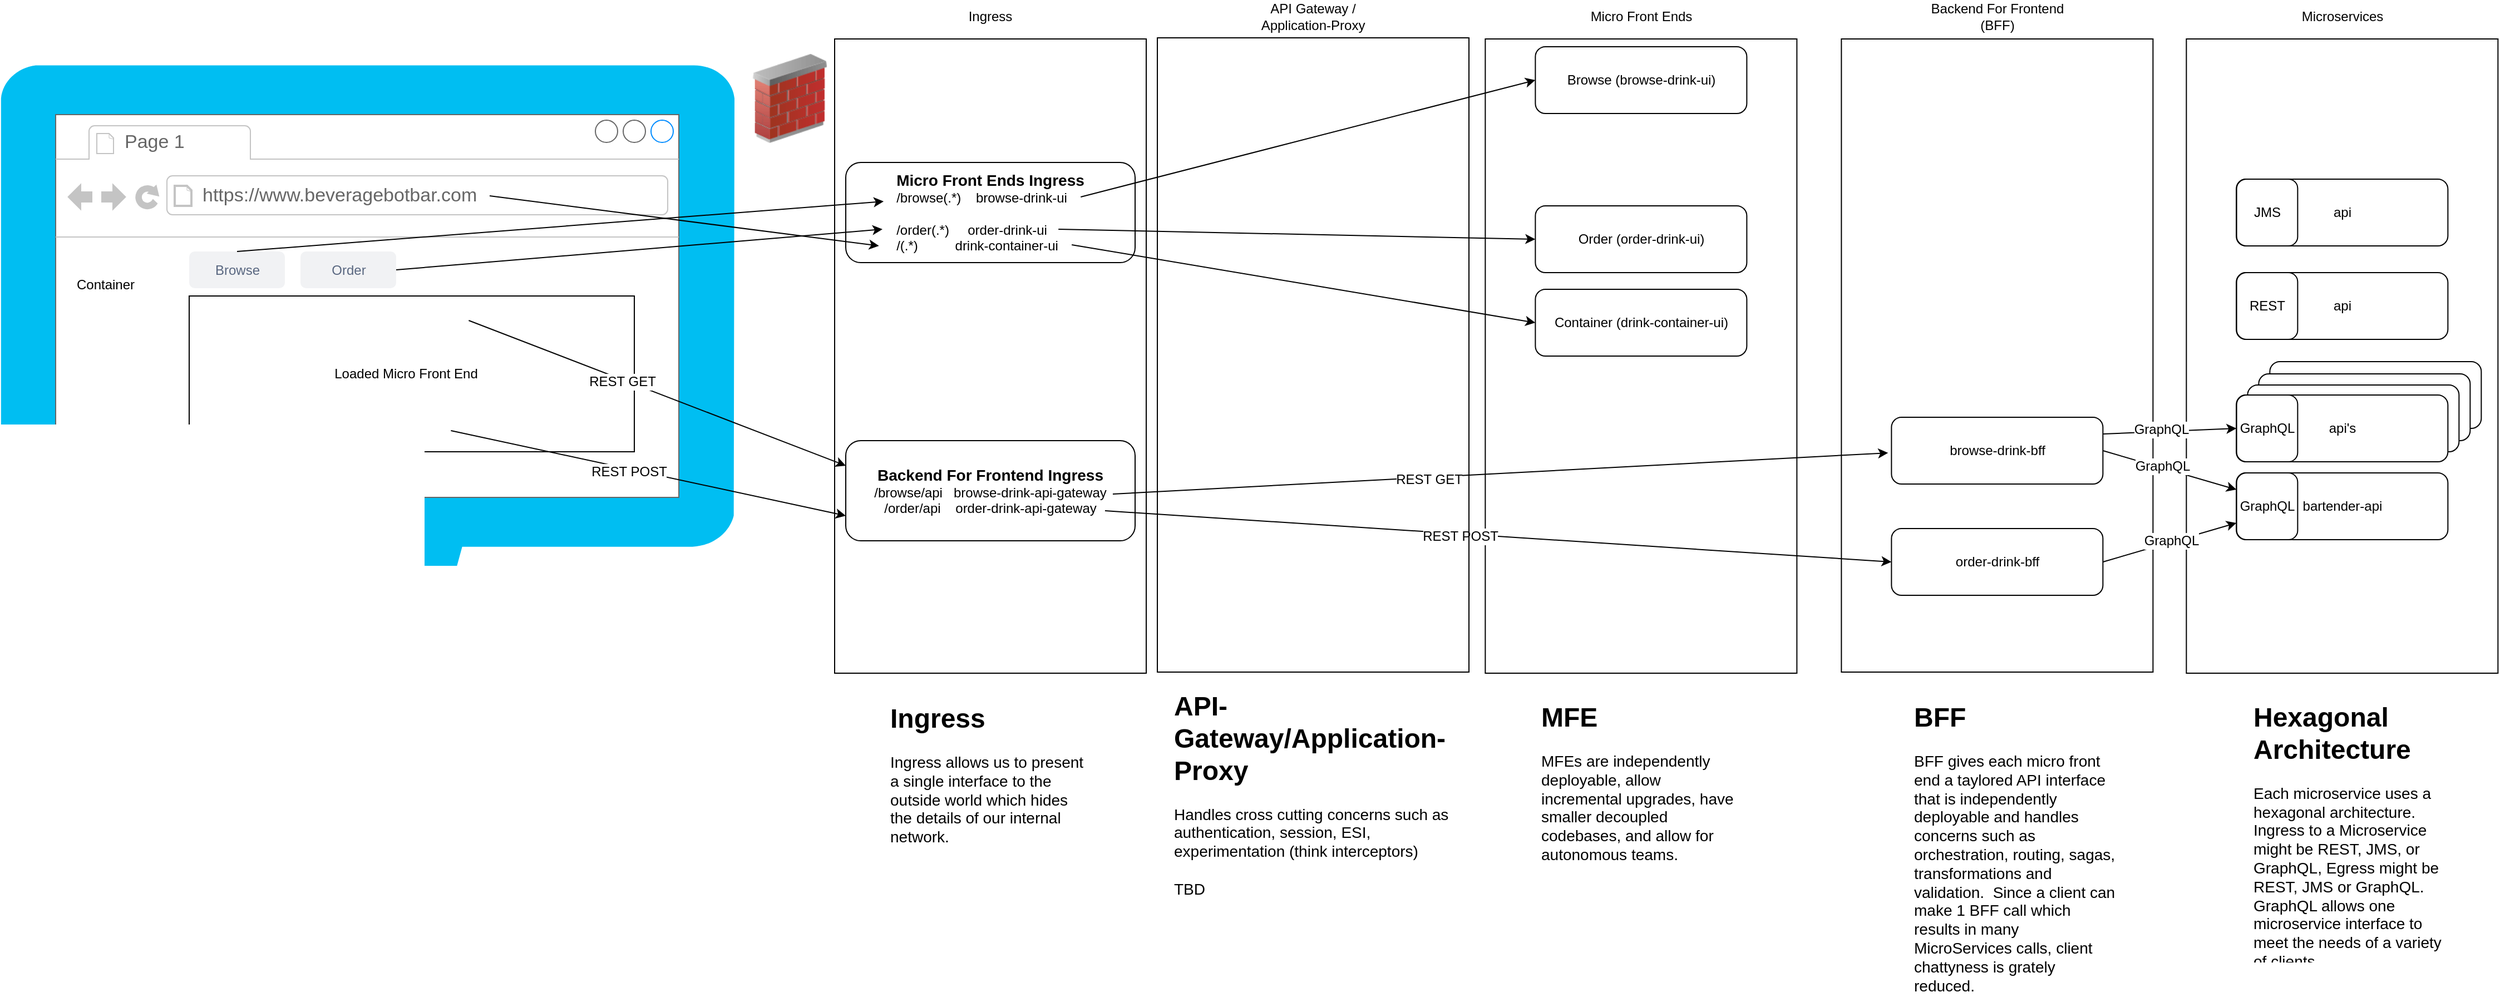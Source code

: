 <mxfile version="12.4.2" type="device" pages="1"><diagram id="H1EaQ-ePE6P2r9GaBpLr" name="Page-1"><mxGraphModel dx="4677" dy="1282" grid="1" gridSize="10" guides="1" tooltips="1" connect="1" arrows="1" fold="1" page="1" pageScale="1" pageWidth="850" pageHeight="1100" math="0" shadow="0"><root><mxCell id="0"/><mxCell id="1" parent="0"/><mxCell id="DGb2_udhmDX_GA_TcVbB-11" value="" style="rounded=1;whiteSpace=wrap;html=1;shadow=0;fillColor=#FFFFFF;" vertex="1" parent="1"><mxGeometry x="1169.68" y="340" width="190" height="60" as="geometry"/></mxCell><mxCell id="DGb2_udhmDX_GA_TcVbB-10" value="" style="rounded=1;whiteSpace=wrap;html=1;shadow=0;fillColor=#FFFFFF;" vertex="1" parent="1"><mxGeometry x="1159.68" y="351" width="190" height="60" as="geometry"/></mxCell><mxCell id="DGb2_udhmDX_GA_TcVbB-9" value="" style="rounded=1;whiteSpace=wrap;html=1;shadow=0;fillColor=#FFFFFF;" vertex="1" parent="1"><mxGeometry x="1149.68" y="361" width="190" height="60" as="geometry"/></mxCell><mxCell id="LHIeGZGg_YHj29VP-wb3-13" value="" style="verticalLabelPosition=bottom;html=1;verticalAlign=top;align=center;strokeColor=none;fillColor=#00BEF2;shape=mxgraph.azure.computer;pointerEvents=1;shadow=0;" parent="1" vertex="1"><mxGeometry x="-870" y="73" width="660" height="547" as="geometry"/></mxCell><mxCell id="LHIeGZGg_YHj29VP-wb3-23" value="" style="strokeWidth=1;shadow=0;dashed=0;align=center;html=1;shape=mxgraph.mockup.containers.browserWindow;rSize=0;fillColor=#ffffff;strokeColor=#666666;strokeColor2=#008cff;strokeColor3=#c4c4c4;mainText=,;recursiveResize=0;" parent="1" vertex="1"><mxGeometry x="-820" y="118" width="560" height="344" as="geometry"/></mxCell><mxCell id="LHIeGZGg_YHj29VP-wb3-24" value="Page 1" style="strokeWidth=1;shadow=0;dashed=0;align=center;html=1;shape=mxgraph.mockup.containers.anchor;fontSize=17;fontColor=#666666;align=left;" parent="LHIeGZGg_YHj29VP-wb3-23" vertex="1"><mxGeometry x="60" y="12" width="110" height="26" as="geometry"/></mxCell><mxCell id="LHIeGZGg_YHj29VP-wb3-25" value="https://www.beveragebotbar.com" style="strokeWidth=1;shadow=0;dashed=0;align=center;html=1;shape=mxgraph.mockup.containers.anchor;rSize=0;fontSize=17;fontColor=#666666;align=left;" parent="LHIeGZGg_YHj29VP-wb3-23" vertex="1"><mxGeometry x="130" y="60" width="250" height="26" as="geometry"/></mxCell><mxCell id="LHIeGZGg_YHj29VP-wb3-27" value="Browse" style="rounded=1;fillColor=#F1F2F4;strokeColor=none;html=1;fontColor=#596780;align=center;verticalAlign=middle;fontStyle=0;fontSize=12;shadow=0;" parent="LHIeGZGg_YHj29VP-wb3-23" vertex="1"><mxGeometry x="120" y="123" width="86" height="33" as="geometry"/></mxCell><mxCell id="LHIeGZGg_YHj29VP-wb3-32" value="Order" style="rounded=1;fillColor=#F1F2F4;strokeColor=none;html=1;fontColor=#596780;align=center;verticalAlign=middle;fontStyle=0;fontSize=12;shadow=0;" parent="LHIeGZGg_YHj29VP-wb3-23" vertex="1"><mxGeometry x="220" y="123" width="86" height="33" as="geometry"/></mxCell><mxCell id="H4Pc3spy8TgM7e2g0PSk-17" value="" style="endArrow=classic;html=1;entryX=0.115;entryY=0.833;entryDx=0;entryDy=0;entryPerimeter=0;" parent="LHIeGZGg_YHj29VP-wb3-23" target="H4Pc3spy8TgM7e2g0PSk-12" edge="1"><mxGeometry width="50" height="50" relative="1" as="geometry"><mxPoint x="390" y="73" as="sourcePoint"/><mxPoint x="440" y="23" as="targetPoint"/></mxGeometry></mxCell><mxCell id="H4Pc3spy8TgM7e2g0PSk-22" value="Container" style="text;html=1;strokeColor=none;fillColor=none;align=center;verticalAlign=middle;whiteSpace=wrap;rounded=0;" parent="LHIeGZGg_YHj29VP-wb3-23" vertex="1"><mxGeometry x="10" y="143" width="70" height="20" as="geometry"/></mxCell><mxCell id="LHIeGZGg_YHj29VP-wb3-1" value="" style="rounded=0;whiteSpace=wrap;html=1;shadow=0;fillColor=none;" parent="1" vertex="1"><mxGeometry x="464.68" y="50" width="280" height="570" as="geometry"/></mxCell><mxCell id="LHIeGZGg_YHj29VP-wb3-2" value="Micro Front Ends" style="text;html=1;strokeColor=none;fillColor=none;align=center;verticalAlign=middle;whiteSpace=wrap;rounded=0;shadow=0;" parent="1" vertex="1"><mxGeometry x="534.68" y="20" width="140" height="20" as="geometry"/></mxCell><mxCell id="LHIeGZGg_YHj29VP-wb3-3" value="Container (drink-container-ui)" style="rounded=1;whiteSpace=wrap;html=1;shadow=0;fillColor=none;" parent="1" vertex="1"><mxGeometry x="509.68" y="275" width="190" height="60" as="geometry"/></mxCell><mxCell id="LHIeGZGg_YHj29VP-wb3-4" value="Browse (browse-drink-ui)" style="rounded=1;whiteSpace=wrap;html=1;shadow=0;fillColor=none;" parent="1" vertex="1"><mxGeometry x="509.68" y="57" width="190" height="60" as="geometry"/></mxCell><mxCell id="LHIeGZGg_YHj29VP-wb3-5" value="Order (order-drink-ui)" style="rounded=1;whiteSpace=wrap;html=1;shadow=0;fillColor=none;" parent="1" vertex="1"><mxGeometry x="509.68" y="200" width="190" height="60" as="geometry"/></mxCell><mxCell id="LHIeGZGg_YHj29VP-wb3-6" value="" style="rounded=0;whiteSpace=wrap;html=1;shadow=0;fillColor=none;" parent="1" vertex="1"><mxGeometry x="784.68" y="50" width="280" height="569" as="geometry"/></mxCell><mxCell id="LHIeGZGg_YHj29VP-wb3-7" value="Backend For Frontend (BFF)" style="text;html=1;strokeColor=none;fillColor=none;align=center;verticalAlign=middle;whiteSpace=wrap;rounded=0;shadow=0;" parent="1" vertex="1"><mxGeometry x="854.68" y="20" width="140" height="20" as="geometry"/></mxCell><mxCell id="LHIeGZGg_YHj29VP-wb3-8" value="" style="rounded=0;whiteSpace=wrap;html=1;shadow=0;fillColor=none;" parent="1" vertex="1"><mxGeometry x="1094.68" y="50" width="280" height="570" as="geometry"/></mxCell><mxCell id="LHIeGZGg_YHj29VP-wb3-9" value="Microservices" style="text;html=1;strokeColor=none;fillColor=none;align=center;verticalAlign=middle;whiteSpace=wrap;rounded=0;shadow=0;" parent="1" vertex="1"><mxGeometry x="1164.68" y="20" width="140" height="20" as="geometry"/></mxCell><mxCell id="LHIeGZGg_YHj29VP-wb3-10" value="bartender-api" style="rounded=1;whiteSpace=wrap;html=1;shadow=0;fillColor=none;" parent="1" vertex="1"><mxGeometry x="1139.68" y="440" width="190" height="60" as="geometry"/></mxCell><mxCell id="LHIeGZGg_YHj29VP-wb3-11" value="browse-drink-bff" style="rounded=1;whiteSpace=wrap;html=1;shadow=0;fillColor=none;" parent="1" vertex="1"><mxGeometry x="829.68" y="390" width="190" height="60" as="geometry"/></mxCell><mxCell id="LHIeGZGg_YHj29VP-wb3-12" value="order-drink-bff" style="rounded=1;whiteSpace=wrap;html=1;shadow=0;fillColor=none;" parent="1" vertex="1"><mxGeometry x="829.68" y="490" width="190" height="60" as="geometry"/></mxCell><mxCell id="LHIeGZGg_YHj29VP-wb3-17" value="" style="rounded=0;whiteSpace=wrap;html=1;shadow=0;fillColor=none;" parent="1" vertex="1"><mxGeometry x="-700" y="281" width="400" height="140" as="geometry"/></mxCell><mxCell id="LHIeGZGg_YHj29VP-wb3-43" value="" style="image;html=1;labelBackgroundColor=#ffffff;image=img/lib/clip_art/networking/Firewall_02_128x128.png;shadow=0;fillColor=none;" parent="1" vertex="1"><mxGeometry x="-200" y="63.5" width="80" height="80" as="geometry"/></mxCell><mxCell id="H4Pc3spy8TgM7e2g0PSk-1" value="" style="rounded=0;whiteSpace=wrap;html=1;shadow=0;fillColor=none;" parent="1" vertex="1"><mxGeometry x="-120" y="50" width="280" height="570" as="geometry"/></mxCell><mxCell id="H4Pc3spy8TgM7e2g0PSk-2" value="Ingress" style="text;html=1;strokeColor=none;fillColor=none;align=center;verticalAlign=middle;whiteSpace=wrap;rounded=0;shadow=0;" parent="1" vertex="1"><mxGeometry x="-50" y="20" width="140" height="20" as="geometry"/></mxCell><mxCell id="H4Pc3spy8TgM7e2g0PSk-12" value="&lt;font style=&quot;font-size: 14px&quot;&gt;&lt;b&gt;Micro Front Ends Ingress&lt;br&gt;&lt;/b&gt;&lt;/font&gt;&lt;div style=&quot;text-align: left&quot;&gt;/browse(.*)&amp;nbsp; &amp;nbsp; browse-drink-ui&lt;/div&gt;&lt;div style=&quot;text-align: left&quot;&gt;&lt;br&gt;&lt;/div&gt;&lt;div style=&quot;text-align: left&quot;&gt;/order(.*)&amp;nbsp; &amp;nbsp; &amp;nbsp;order-drink-ui&lt;/div&gt;&lt;div style=&quot;text-align: left&quot;&gt;/(.*)&amp;nbsp; &amp;nbsp; &amp;nbsp; &amp;nbsp; &amp;nbsp; drink-container-ui&lt;/div&gt;" style="rounded=1;whiteSpace=wrap;html=1;shadow=0;fillColor=none;" parent="1" vertex="1"><mxGeometry x="-110" y="161" width="260" height="90" as="geometry"/></mxCell><mxCell id="H4Pc3spy8TgM7e2g0PSk-15" value="&lt;font style=&quot;font-size: 14px&quot;&gt;&lt;b&gt;Backend For Frontend Ingress&lt;/b&gt;&lt;/font&gt;&lt;br&gt;&lt;div style=&quot;text-align: left&quot;&gt;&lt;div style=&quot;text-align: center&quot;&gt;/browse/api&amp;nbsp; &amp;nbsp;browse-drink-api-gateway&lt;/div&gt;&lt;div style=&quot;text-align: center&quot;&gt;/order/api&amp;nbsp; &amp;nbsp; order-drink-api-gateway&lt;/div&gt;&lt;/div&gt;" style="rounded=1;whiteSpace=wrap;html=1;shadow=0;fillColor=none;" parent="1" vertex="1"><mxGeometry x="-110" y="411" width="260" height="90" as="geometry"/></mxCell><mxCell id="H4Pc3spy8TgM7e2g0PSk-18" value="" style="endArrow=classic;html=1;entryX=0.131;entryY=0.389;entryDx=0;entryDy=0;entryPerimeter=0;exitX=0.5;exitY=0;exitDx=0;exitDy=0;" parent="1" source="LHIeGZGg_YHj29VP-wb3-27" target="H4Pc3spy8TgM7e2g0PSk-12" edge="1"><mxGeometry width="50" height="50" relative="1" as="geometry"><mxPoint x="-420" y="201" as="sourcePoint"/><mxPoint x="-70.1" y="245.97" as="targetPoint"/></mxGeometry></mxCell><mxCell id="H4Pc3spy8TgM7e2g0PSk-19" value="" style="endArrow=classic;html=1;entryX=0.127;entryY=0.667;entryDx=0;entryDy=0;entryPerimeter=0;exitX=1;exitY=0.5;exitDx=0;exitDy=0;" parent="1" source="LHIeGZGg_YHj29VP-wb3-32" target="H4Pc3spy8TgM7e2g0PSk-12" edge="1"><mxGeometry width="50" height="50" relative="1" as="geometry"><mxPoint x="-647" y="251" as="sourcePoint"/><mxPoint x="-65.94" y="206.01" as="targetPoint"/></mxGeometry></mxCell><mxCell id="H4Pc3spy8TgM7e2g0PSk-23" value="Loaded Micro Front End" style="text;html=1;strokeColor=none;fillColor=none;align=center;verticalAlign=middle;whiteSpace=wrap;rounded=0;" parent="1" vertex="1"><mxGeometry x="-580" y="336" width="150" height="30" as="geometry"/></mxCell><mxCell id="H4Pc3spy8TgM7e2g0PSk-25" value="GraphQL" style="rounded=1;whiteSpace=wrap;html=1;shadow=0;fillColor=none;" parent="1" vertex="1"><mxGeometry x="1139.68" y="440" width="55" height="60" as="geometry"/></mxCell><mxCell id="H4Pc3spy8TgM7e2g0PSk-26" value="" style="endArrow=classic;html=1;exitX=0.923;exitY=0.533;exitDx=0;exitDy=0;exitPerimeter=0;entryX=-0.016;entryY=0.533;entryDx=0;entryDy=0;entryPerimeter=0;" parent="1" source="H4Pc3spy8TgM7e2g0PSk-15" target="LHIeGZGg_YHj29VP-wb3-11" edge="1"><mxGeometry width="50" height="50" relative="1" as="geometry"><mxPoint x="520" y="800" as="sourcePoint"/><mxPoint x="570" y="750" as="targetPoint"/></mxGeometry></mxCell><mxCell id="H4Pc3spy8TgM7e2g0PSk-28" value="REST GET" style="text;html=1;align=center;verticalAlign=middle;resizable=0;points=[];;labelBackgroundColor=#ffffff;" parent="H4Pc3spy8TgM7e2g0PSk-26" vertex="1" connectable="0"><mxGeometry x="-0.186" y="-2" relative="1" as="geometry"><mxPoint as="offset"/></mxGeometry></mxCell><mxCell id="H4Pc3spy8TgM7e2g0PSk-27" value="" style="endArrow=classic;html=1;exitX=0.896;exitY=0.7;exitDx=0;exitDy=0;exitPerimeter=0;entryX=0;entryY=0.5;entryDx=0;entryDy=0;" parent="1" source="H4Pc3spy8TgM7e2g0PSk-15" target="LHIeGZGg_YHj29VP-wb3-12" edge="1"><mxGeometry width="50" height="50" relative="1" as="geometry"><mxPoint x="319.98" y="467.97" as="sourcePoint"/><mxPoint x="761.96" y="431.98" as="targetPoint"/></mxGeometry></mxCell><mxCell id="H4Pc3spy8TgM7e2g0PSk-29" value="REST POST" style="text;html=1;align=center;verticalAlign=middle;resizable=0;points=[];;labelBackgroundColor=#ffffff;" parent="H4Pc3spy8TgM7e2g0PSk-27" vertex="1" connectable="0"><mxGeometry x="-0.096" y="-2" relative="1" as="geometry"><mxPoint as="offset"/></mxGeometry></mxCell><mxCell id="H4Pc3spy8TgM7e2g0PSk-31" value="" style="endArrow=classic;html=1;entryX=0;entryY=0.25;entryDx=0;entryDy=0;exitX=1;exitY=0.5;exitDx=0;exitDy=0;" parent="1" source="LHIeGZGg_YHj29VP-wb3-11" target="H4Pc3spy8TgM7e2g0PSk-25" edge="1"><mxGeometry width="50" height="50" relative="1" as="geometry"><mxPoint x="937.66" y="726.47" as="sourcePoint"/><mxPoint x="1374.68" y="690" as="targetPoint"/></mxGeometry></mxCell><mxCell id="H4Pc3spy8TgM7e2g0PSk-33" value="GraphQL" style="text;html=1;align=center;verticalAlign=middle;resizable=0;points=[];;labelBackgroundColor=#ffffff;" parent="H4Pc3spy8TgM7e2g0PSk-31" vertex="1" connectable="0"><mxGeometry x="-0.128" y="2" relative="1" as="geometry"><mxPoint as="offset"/></mxGeometry></mxCell><mxCell id="H4Pc3spy8TgM7e2g0PSk-32" value="" style="endArrow=classic;html=1;entryX=0;entryY=0.75;entryDx=0;entryDy=0;exitX=1;exitY=0.5;exitDx=0;exitDy=0;" parent="1" source="LHIeGZGg_YHj29VP-wb3-12" target="H4Pc3spy8TgM7e2g0PSk-25" edge="1"><mxGeometry width="50" height="50" relative="1" as="geometry"><mxPoint x="1029.68" y="430" as="sourcePoint"/><mxPoint x="1149.68" y="465" as="targetPoint"/></mxGeometry></mxCell><mxCell id="H4Pc3spy8TgM7e2g0PSk-34" value="GraphQL" style="text;html=1;align=center;verticalAlign=middle;resizable=0;points=[];;labelBackgroundColor=#ffffff;" parent="H4Pc3spy8TgM7e2g0PSk-32" vertex="1" connectable="0"><mxGeometry x="0.022" y="1" relative="1" as="geometry"><mxPoint as="offset"/></mxGeometry></mxCell><mxCell id="H4Pc3spy8TgM7e2g0PSk-35" value="" style="endArrow=classic;html=1;exitX=0.628;exitY=0.157;exitDx=0;exitDy=0;exitPerimeter=0;entryX=0;entryY=0.25;entryDx=0;entryDy=0;" parent="1" source="LHIeGZGg_YHj29VP-wb3-17" target="H4Pc3spy8TgM7e2g0PSk-15" edge="1"><mxGeometry width="50" height="50" relative="1" as="geometry"><mxPoint x="-400" y="346.99" as="sourcePoint"/><mxPoint x="41.98" y="311" as="targetPoint"/></mxGeometry></mxCell><mxCell id="H4Pc3spy8TgM7e2g0PSk-36" value="REST GET" style="text;html=1;align=center;verticalAlign=middle;resizable=0;points=[];;labelBackgroundColor=#ffffff;" parent="H4Pc3spy8TgM7e2g0PSk-35" vertex="1" connectable="0"><mxGeometry x="-0.186" y="-2" relative="1" as="geometry"><mxPoint as="offset"/></mxGeometry></mxCell><mxCell id="H4Pc3spy8TgM7e2g0PSk-37" value="" style="endArrow=classic;html=1;exitX=0.588;exitY=0.864;exitDx=0;exitDy=0;exitPerimeter=0;entryX=0;entryY=0.75;entryDx=0;entryDy=0;" parent="1" source="LHIeGZGg_YHj29VP-wb3-17" target="H4Pc3spy8TgM7e2g0PSk-15" edge="1"><mxGeometry width="50" height="50" relative="1" as="geometry"><mxPoint x="-440" y="391" as="sourcePoint"/><mxPoint x="12.04" y="438" as="targetPoint"/></mxGeometry></mxCell><mxCell id="H4Pc3spy8TgM7e2g0PSk-38" value="REST POST" style="text;html=1;align=center;verticalAlign=middle;resizable=0;points=[];;labelBackgroundColor=#ffffff;" parent="H4Pc3spy8TgM7e2g0PSk-37" vertex="1" connectable="0"><mxGeometry x="-0.096" y="-2" relative="1" as="geometry"><mxPoint as="offset"/></mxGeometry></mxCell><mxCell id="H4Pc3spy8TgM7e2g0PSk-40" value="&lt;h1&gt;Hexagonal Architecture&lt;/h1&gt;&lt;p&gt;&lt;font style=&quot;font-size: 14px&quot;&gt;Each microservice uses a hexagonal architecture.&amp;nbsp; Ingress to a Microservice might be REST, JMS, or GraphQL, Egress might be REST, JMS or GraphQL.&amp;nbsp; GraphQL allows one microservice interface to meet the needs of a variety of clients.&lt;/font&gt;&lt;/p&gt;" style="text;html=1;strokeColor=none;fillColor=none;spacing=5;spacingTop=-20;whiteSpace=wrap;overflow=hidden;rounded=0;" parent="1" vertex="1"><mxGeometry x="1149.68" y="640" width="190" height="240" as="geometry"/></mxCell><mxCell id="H4Pc3spy8TgM7e2g0PSk-41" value="&lt;h1&gt;BFF&lt;/h1&gt;&lt;p&gt;&lt;font style=&quot;font-size: 14px&quot;&gt;BFF gives each micro front end a taylored API interface that is independently deployable and handles concerns such as orchestration, routing, sagas, transformations and validation.&amp;nbsp; Since a client can make 1 BFF call which results in many MicroServices calls, client chattyness is grately reduced.&lt;/font&gt;&lt;/p&gt;" style="text;html=1;strokeColor=none;fillColor=none;spacing=5;spacingTop=-20;whiteSpace=wrap;overflow=hidden;rounded=0;" parent="1" vertex="1"><mxGeometry x="844.68" y="640" width="190" height="270" as="geometry"/></mxCell><mxCell id="H4Pc3spy8TgM7e2g0PSk-47" value="&lt;h1&gt;MFE&lt;/h1&gt;&lt;p&gt;&lt;font style=&quot;font-size: 14px&quot;&gt;MFEs are independently deployable, allow incremental upgrades, have smaller decoupled codebases, and allow for autonomous teams.&lt;/font&gt;&lt;/p&gt;" style="text;html=1;strokeColor=none;fillColor=none;spacing=5;spacingTop=-20;whiteSpace=wrap;overflow=hidden;rounded=0;" parent="1" vertex="1"><mxGeometry x="509.68" y="640" width="190" height="160" as="geometry"/></mxCell><mxCell id="H4Pc3spy8TgM7e2g0PSk-48" value="&lt;h1&gt;Ingress&lt;/h1&gt;&lt;p&gt;&lt;/p&gt;&lt;font style=&quot;font-size: 14px&quot;&gt;Ingress allows us to present a single interface to the outside world which hides the details of our internal network.&lt;/font&gt;" style="text;html=1;strokeColor=none;fillColor=none;spacing=5;spacingTop=-20;whiteSpace=wrap;overflow=hidden;rounded=0;" parent="1" vertex="1"><mxGeometry x="-75" y="641" width="190" height="140" as="geometry"/></mxCell><mxCell id="H4Pc3spy8TgM7e2g0PSk-49" value="" style="endArrow=classic;html=1;entryX=0;entryY=0.5;entryDx=0;entryDy=0;exitX=0.781;exitY=0.822;exitDx=0;exitDy=0;exitPerimeter=0;" parent="1" source="H4Pc3spy8TgM7e2g0PSk-12" target="LHIeGZGg_YHj29VP-wb3-3" edge="1"><mxGeometry width="50" height="50" relative="1" as="geometry"><mxPoint x="280" y="190" as="sourcePoint"/><mxPoint x="861.06" y="145.01" as="targetPoint"/></mxGeometry></mxCell><mxCell id="H4Pc3spy8TgM7e2g0PSk-51" value="" style="endArrow=classic;html=1;entryX=0;entryY=0.5;entryDx=0;entryDy=0;exitX=0.812;exitY=0.344;exitDx=0;exitDy=0;exitPerimeter=0;" parent="1" source="H4Pc3spy8TgM7e2g0PSk-12" target="LHIeGZGg_YHj29VP-wb3-4" edge="1"><mxGeometry width="50" height="50" relative="1" as="geometry"><mxPoint x="290" y="200" as="sourcePoint"/><mxPoint x="445" y="97" as="targetPoint"/></mxGeometry></mxCell><mxCell id="H4Pc3spy8TgM7e2g0PSk-52" value="" style="endArrow=classic;html=1;entryX=0;entryY=0.5;entryDx=0;entryDy=0;exitX=0.735;exitY=0.667;exitDx=0;exitDy=0;exitPerimeter=0;" parent="1" source="H4Pc3spy8TgM7e2g0PSk-12" target="LHIeGZGg_YHj29VP-wb3-5" edge="1"><mxGeometry width="50" height="50" relative="1" as="geometry"><mxPoint x="283.06" y="243.98" as="sourcePoint"/><mxPoint x="445" y="315" as="targetPoint"/></mxGeometry></mxCell><mxCell id="DGb2_udhmDX_GA_TcVbB-1" value="&lt;h1&gt;API-Gateway/Application-Proxy&lt;/h1&gt;&lt;p&gt;&lt;/p&gt;&lt;span style=&quot;font-size: 14px&quot;&gt;Handles cross cutting concerns such as authentication, session, ESI, experimentation (think interceptors)&lt;br&gt;&lt;br&gt;TBD&lt;br&gt;&lt;/span&gt;" style="text;html=1;strokeColor=none;fillColor=none;spacing=5;spacingTop=-20;whiteSpace=wrap;overflow=hidden;rounded=0;" vertex="1" parent="1"><mxGeometry x="180" y="630" width="260" height="210" as="geometry"/></mxCell><mxCell id="DGb2_udhmDX_GA_TcVbB-4" value="" style="rounded=0;whiteSpace=wrap;html=1;shadow=0;fillColor=none;" vertex="1" parent="1"><mxGeometry x="170.0" y="49" width="280" height="570" as="geometry"/></mxCell><mxCell id="DGb2_udhmDX_GA_TcVbB-5" value="API Gateway / Application-Proxy" style="text;html=1;strokeColor=none;fillColor=none;align=center;verticalAlign=middle;whiteSpace=wrap;rounded=0;shadow=0;" vertex="1" parent="1"><mxGeometry x="240" y="20" width="140" height="20" as="geometry"/></mxCell><mxCell id="DGb2_udhmDX_GA_TcVbB-7" value="api's" style="rounded=1;whiteSpace=wrap;html=1;shadow=0;fillColor=#FFFFFF;" vertex="1" parent="1"><mxGeometry x="1139.68" y="370" width="190" height="60" as="geometry"/></mxCell><mxCell id="DGb2_udhmDX_GA_TcVbB-8" value="GraphQL" style="rounded=1;whiteSpace=wrap;html=1;shadow=0;fillColor=none;" vertex="1" parent="1"><mxGeometry x="1139.68" y="370" width="55" height="60" as="geometry"/></mxCell><mxCell id="DGb2_udhmDX_GA_TcVbB-12" value="" style="endArrow=classic;html=1;entryX=0;entryY=0.5;entryDx=0;entryDy=0;exitX=1;exitY=0.25;exitDx=0;exitDy=0;" edge="1" parent="1" source="LHIeGZGg_YHj29VP-wb3-11" target="DGb2_udhmDX_GA_TcVbB-8"><mxGeometry width="50" height="50" relative="1" as="geometry"><mxPoint x="1029.68" y="430" as="sourcePoint"/><mxPoint x="1149.68" y="465" as="targetPoint"/></mxGeometry></mxCell><mxCell id="DGb2_udhmDX_GA_TcVbB-13" value="GraphQL" style="text;html=1;align=center;verticalAlign=middle;resizable=0;points=[];;labelBackgroundColor=#ffffff;" vertex="1" connectable="0" parent="DGb2_udhmDX_GA_TcVbB-12"><mxGeometry x="-0.128" y="2" relative="1" as="geometry"><mxPoint as="offset"/></mxGeometry></mxCell><mxCell id="DGb2_udhmDX_GA_TcVbB-14" value="api" style="rounded=1;whiteSpace=wrap;html=1;shadow=0;fillColor=none;" vertex="1" parent="1"><mxGeometry x="1139.68" y="260" width="190" height="60" as="geometry"/></mxCell><mxCell id="DGb2_udhmDX_GA_TcVbB-15" value="REST" style="rounded=1;whiteSpace=wrap;html=1;shadow=0;fillColor=none;" vertex="1" parent="1"><mxGeometry x="1139.68" y="260" width="55" height="60" as="geometry"/></mxCell><mxCell id="DGb2_udhmDX_GA_TcVbB-16" value="api" style="rounded=1;whiteSpace=wrap;html=1;shadow=0;fillColor=none;" vertex="1" parent="1"><mxGeometry x="1139.68" y="176" width="190" height="60" as="geometry"/></mxCell><mxCell id="DGb2_udhmDX_GA_TcVbB-17" value="JMS" style="rounded=1;whiteSpace=wrap;html=1;shadow=0;fillColor=none;" vertex="1" parent="1"><mxGeometry x="1139.68" y="176" width="55" height="60" as="geometry"/></mxCell></root></mxGraphModel></diagram></mxfile>